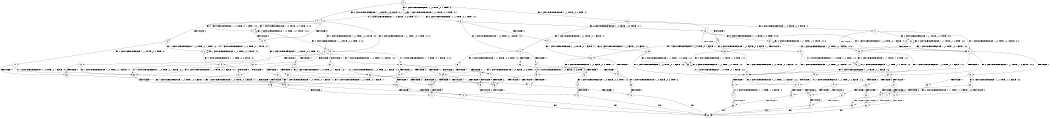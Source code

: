 digraph BCG {
size = "7, 10.5";
center = TRUE;
node [shape = circle];
0 [peripheries = 2];
0 -> 1 [label = "EX !1 !ATOMIC_EXCH_BRANCH (1, +0, TRUE, +0, 1, TRUE) !:0:"];
0 -> 2 [label = "EX !2 !ATOMIC_EXCH_BRANCH (1, +0, FALSE, +0, 3, TRUE) !:0:"];
0 -> 3 [label = "EX !0 !ATOMIC_EXCH_BRANCH (1, +1, TRUE, +0, 2, TRUE) !:0:"];
1 -> 4 [label = "EX !2 !ATOMIC_EXCH_BRANCH (1, +0, FALSE, +0, 3, TRUE) !:0:1:"];
1 -> 5 [label = "EX !0 !ATOMIC_EXCH_BRANCH (1, +1, TRUE, +0, 2, TRUE) !:0:1:"];
1 -> 1 [label = "EX !1 !ATOMIC_EXCH_BRANCH (1, +0, TRUE, +0, 1, TRUE) !:0:1:"];
2 -> 6 [label = "TERMINATE !2"];
2 -> 7 [label = "EX !1 !ATOMIC_EXCH_BRANCH (1, +0, TRUE, +0, 1, TRUE) !:0:2:"];
2 -> 8 [label = "EX !0 !ATOMIC_EXCH_BRANCH (1, +1, TRUE, +0, 2, TRUE) !:0:2:"];
3 -> 9 [label = "TERMINATE !0"];
3 -> 10 [label = "EX !1 !ATOMIC_EXCH_BRANCH (1, +0, TRUE, +0, 1, FALSE) !:0:"];
3 -> 11 [label = "EX !2 !ATOMIC_EXCH_BRANCH (1, +0, FALSE, +0, 3, FALSE) !:0:"];
4 -> 12 [label = "TERMINATE !2"];
4 -> 13 [label = "EX !0 !ATOMIC_EXCH_BRANCH (1, +1, TRUE, +0, 2, TRUE) !:0:1:2:"];
4 -> 7 [label = "EX !1 !ATOMIC_EXCH_BRANCH (1, +0, TRUE, +0, 1, TRUE) !:0:1:2:"];
5 -> 14 [label = "TERMINATE !0"];
5 -> 15 [label = "EX !2 !ATOMIC_EXCH_BRANCH (1, +0, FALSE, +0, 3, FALSE) !:0:1:"];
5 -> 10 [label = "EX !1 !ATOMIC_EXCH_BRANCH (1, +0, TRUE, +0, 1, FALSE) !:0:1:"];
6 -> 16 [label = "EX !1 !ATOMIC_EXCH_BRANCH (1, +0, TRUE, +0, 1, TRUE) !:0:"];
6 -> 17 [label = "EX !0 !ATOMIC_EXCH_BRANCH (1, +1, TRUE, +0, 2, TRUE) !:0:"];
7 -> 12 [label = "TERMINATE !2"];
7 -> 13 [label = "EX !0 !ATOMIC_EXCH_BRANCH (1, +1, TRUE, +0, 2, TRUE) !:0:1:2:"];
7 -> 7 [label = "EX !1 !ATOMIC_EXCH_BRANCH (1, +0, TRUE, +0, 1, TRUE) !:0:1:2:"];
8 -> 18 [label = "TERMINATE !2"];
8 -> 19 [label = "TERMINATE !0"];
8 -> 20 [label = "EX !1 !ATOMIC_EXCH_BRANCH (1, +0, TRUE, +0, 1, FALSE) !:0:2:"];
9 -> 21 [label = "EX !2 !ATOMIC_EXCH_BRANCH (1, +0, FALSE, +0, 3, FALSE) !:1:"];
9 -> 22 [label = "EX !1 !ATOMIC_EXCH_BRANCH (1, +0, TRUE, +0, 1, FALSE) !:1:"];
10 -> 23 [label = "TERMINATE !1"];
10 -> 24 [label = "TERMINATE !0"];
10 -> 25 [label = "EX !2 !ATOMIC_EXCH_BRANCH (1, +0, FALSE, +0, 3, TRUE) !:0:1:"];
11 -> 26 [label = "TERMINATE !0"];
11 -> 27 [label = "EX !1 !ATOMIC_EXCH_BRANCH (1, +0, TRUE, +0, 1, FALSE) !:0:2:"];
11 -> 28 [label = "EX !2 !ATOMIC_EXCH_BRANCH (1, +1, TRUE, +1, 2, TRUE) !:0:2:"];
12 -> 29 [label = "EX !0 !ATOMIC_EXCH_BRANCH (1, +1, TRUE, +0, 2, TRUE) !:0:1:"];
12 -> 16 [label = "EX !1 !ATOMIC_EXCH_BRANCH (1, +0, TRUE, +0, 1, TRUE) !:0:1:"];
13 -> 30 [label = "TERMINATE !2"];
13 -> 31 [label = "TERMINATE !0"];
13 -> 20 [label = "EX !1 !ATOMIC_EXCH_BRANCH (1, +0, TRUE, +0, 1, FALSE) !:0:1:2:"];
14 -> 32 [label = "EX !2 !ATOMIC_EXCH_BRANCH (1, +0, FALSE, +0, 3, FALSE) !:1:"];
14 -> 22 [label = "EX !1 !ATOMIC_EXCH_BRANCH (1, +0, TRUE, +0, 1, FALSE) !:1:"];
15 -> 33 [label = "TERMINATE !0"];
15 -> 34 [label = "EX !2 !ATOMIC_EXCH_BRANCH (1, +1, TRUE, +1, 2, TRUE) !:0:1:2:"];
15 -> 27 [label = "EX !1 !ATOMIC_EXCH_BRANCH (1, +0, TRUE, +0, 1, FALSE) !:0:1:2:"];
16 -> 29 [label = "EX !0 !ATOMIC_EXCH_BRANCH (1, +1, TRUE, +0, 2, TRUE) !:0:1:"];
16 -> 16 [label = "EX !1 !ATOMIC_EXCH_BRANCH (1, +0, TRUE, +0, 1, TRUE) !:0:1:"];
17 -> 35 [label = "TERMINATE !0"];
17 -> 36 [label = "EX !1 !ATOMIC_EXCH_BRANCH (1, +0, TRUE, +0, 1, FALSE) !:0:"];
18 -> 35 [label = "TERMINATE !0"];
18 -> 36 [label = "EX !1 !ATOMIC_EXCH_BRANCH (1, +0, TRUE, +0, 1, FALSE) !:0:"];
19 -> 37 [label = "TERMINATE !2"];
19 -> 38 [label = "EX !1 !ATOMIC_EXCH_BRANCH (1, +0, TRUE, +0, 1, FALSE) !:1:2:"];
20 -> 39 [label = "TERMINATE !1"];
20 -> 40 [label = "TERMINATE !2"];
20 -> 41 [label = "TERMINATE !0"];
21 -> 42 [label = "EX !1 !ATOMIC_EXCH_BRANCH (1, +0, TRUE, +0, 1, FALSE) !:1:2:"];
21 -> 43 [label = "EX !2 !ATOMIC_EXCH_BRANCH (1, +1, TRUE, +1, 2, TRUE) !:1:2:"];
22 -> 44 [label = "TERMINATE !1"];
22 -> 45 [label = "EX !2 !ATOMIC_EXCH_BRANCH (1, +0, FALSE, +0, 3, TRUE) !:1:"];
23 -> 46 [label = "TERMINATE !0"];
23 -> 47 [label = "EX !2 !ATOMIC_EXCH_BRANCH (1, +0, FALSE, +0, 3, TRUE) !:0:"];
24 -> 44 [label = "TERMINATE !1"];
24 -> 45 [label = "EX !2 !ATOMIC_EXCH_BRANCH (1, +0, FALSE, +0, 3, TRUE) !:1:"];
25 -> 39 [label = "TERMINATE !1"];
25 -> 40 [label = "TERMINATE !2"];
25 -> 41 [label = "TERMINATE !0"];
26 -> 42 [label = "EX !1 !ATOMIC_EXCH_BRANCH (1, +0, TRUE, +0, 1, FALSE) !:1:2:"];
26 -> 43 [label = "EX !2 !ATOMIC_EXCH_BRANCH (1, +1, TRUE, +1, 2, TRUE) !:1:2:"];
27 -> 48 [label = "TERMINATE !1"];
27 -> 49 [label = "TERMINATE !0"];
27 -> 50 [label = "EX !2 !ATOMIC_EXCH_BRANCH (1, +1, TRUE, +1, 2, FALSE) !:0:1:2:"];
28 -> 26 [label = "TERMINATE !0"];
28 -> 27 [label = "EX !1 !ATOMIC_EXCH_BRANCH (1, +0, TRUE, +0, 1, FALSE) !:0:2:"];
28 -> 28 [label = "EX !2 !ATOMIC_EXCH_BRANCH (1, +1, TRUE, +1, 2, TRUE) !:0:2:"];
29 -> 51 [label = "TERMINATE !0"];
29 -> 36 [label = "EX !1 !ATOMIC_EXCH_BRANCH (1, +0, TRUE, +0, 1, FALSE) !:0:1:"];
30 -> 51 [label = "TERMINATE !0"];
30 -> 36 [label = "EX !1 !ATOMIC_EXCH_BRANCH (1, +0, TRUE, +0, 1, FALSE) !:0:1:"];
31 -> 52 [label = "TERMINATE !2"];
31 -> 38 [label = "EX !1 !ATOMIC_EXCH_BRANCH (1, +0, TRUE, +0, 1, FALSE) !:1:2:"];
32 -> 53 [label = "EX !2 !ATOMIC_EXCH_BRANCH (1, +1, TRUE, +1, 2, TRUE) !:1:2:"];
32 -> 42 [label = "EX !1 !ATOMIC_EXCH_BRANCH (1, +0, TRUE, +0, 1, FALSE) !:1:2:"];
33 -> 53 [label = "EX !2 !ATOMIC_EXCH_BRANCH (1, +1, TRUE, +1, 2, TRUE) !:1:2:"];
33 -> 42 [label = "EX !1 !ATOMIC_EXCH_BRANCH (1, +0, TRUE, +0, 1, FALSE) !:1:2:"];
34 -> 33 [label = "TERMINATE !0"];
34 -> 34 [label = "EX !2 !ATOMIC_EXCH_BRANCH (1, +1, TRUE, +1, 2, TRUE) !:0:1:2:"];
34 -> 27 [label = "EX !1 !ATOMIC_EXCH_BRANCH (1, +0, TRUE, +0, 1, FALSE) !:0:1:2:"];
35 -> 54 [label = "EX !1 !ATOMIC_EXCH_BRANCH (1, +0, TRUE, +0, 1, FALSE) !:1:"];
36 -> 55 [label = "TERMINATE !1"];
36 -> 56 [label = "TERMINATE !0"];
37 -> 54 [label = "EX !1 !ATOMIC_EXCH_BRANCH (1, +0, TRUE, +0, 1, FALSE) !:1:"];
38 -> 57 [label = "TERMINATE !1"];
38 -> 58 [label = "TERMINATE !2"];
39 -> 59 [label = "TERMINATE !2"];
39 -> 60 [label = "TERMINATE !0"];
40 -> 55 [label = "TERMINATE !1"];
40 -> 56 [label = "TERMINATE !0"];
41 -> 57 [label = "TERMINATE !1"];
41 -> 58 [label = "TERMINATE !2"];
42 -> 61 [label = "TERMINATE !1"];
42 -> 62 [label = "EX !2 !ATOMIC_EXCH_BRANCH (1, +1, TRUE, +1, 2, FALSE) !:1:2:"];
43 -> 42 [label = "EX !1 !ATOMIC_EXCH_BRANCH (1, +0, TRUE, +0, 1, FALSE) !:1:2:"];
43 -> 43 [label = "EX !2 !ATOMIC_EXCH_BRANCH (1, +1, TRUE, +1, 2, TRUE) !:1:2:"];
44 -> 63 [label = "EX !2 !ATOMIC_EXCH_BRANCH (1, +0, FALSE, +0, 3, TRUE) !:2:"];
45 -> 57 [label = "TERMINATE !1"];
45 -> 58 [label = "TERMINATE !2"];
46 -> 64 [label = "EX !2 !ATOMIC_EXCH_BRANCH (1, +0, FALSE, +0, 3, TRUE) !:1:2:"];
47 -> 59 [label = "TERMINATE !2"];
47 -> 60 [label = "TERMINATE !0"];
48 -> 65 [label = "TERMINATE !0"];
48 -> 66 [label = "EX !2 !ATOMIC_EXCH_BRANCH (1, +1, TRUE, +1, 2, FALSE) !:0:2:"];
49 -> 61 [label = "TERMINATE !1"];
49 -> 62 [label = "EX !2 !ATOMIC_EXCH_BRANCH (1, +1, TRUE, +1, 2, FALSE) !:1:2:"];
50 -> 67 [label = "TERMINATE !1"];
50 -> 68 [label = "TERMINATE !2"];
50 -> 69 [label = "TERMINATE !0"];
51 -> 54 [label = "EX !1 !ATOMIC_EXCH_BRANCH (1, +0, TRUE, +0, 1, FALSE) !:1:"];
52 -> 54 [label = "EX !1 !ATOMIC_EXCH_BRANCH (1, +0, TRUE, +0, 1, FALSE) !:1:"];
53 -> 53 [label = "EX !2 !ATOMIC_EXCH_BRANCH (1, +1, TRUE, +1, 2, TRUE) !:1:2:"];
53 -> 42 [label = "EX !1 !ATOMIC_EXCH_BRANCH (1, +0, TRUE, +0, 1, FALSE) !:1:2:"];
54 -> 70 [label = "TERMINATE !1"];
55 -> 71 [label = "TERMINATE !0"];
56 -> 70 [label = "TERMINATE !1"];
57 -> 72 [label = "TERMINATE !2"];
58 -> 70 [label = "TERMINATE !1"];
59 -> 71 [label = "TERMINATE !0"];
60 -> 73 [label = "TERMINATE !2"];
61 -> 74 [label = "EX !2 !ATOMIC_EXCH_BRANCH (1, +1, TRUE, +1, 2, FALSE) !:2:"];
62 -> 75 [label = "TERMINATE !1"];
62 -> 76 [label = "TERMINATE !2"];
63 -> 72 [label = "TERMINATE !2"];
64 -> 73 [label = "TERMINATE !2"];
65 -> 77 [label = "EX !2 !ATOMIC_EXCH_BRANCH (1, +1, TRUE, +1, 2, FALSE) !:1:2:"];
66 -> 78 [label = "TERMINATE !2"];
66 -> 79 [label = "TERMINATE !0"];
67 -> 78 [label = "TERMINATE !2"];
67 -> 79 [label = "TERMINATE !0"];
68 -> 80 [label = "TERMINATE !1"];
68 -> 81 [label = "TERMINATE !0"];
69 -> 75 [label = "TERMINATE !1"];
69 -> 76 [label = "TERMINATE !2"];
70 -> 82 [label = "exit"];
71 -> 82 [label = "exit"];
72 -> 82 [label = "exit"];
73 -> 82 [label = "exit"];
74 -> 83 [label = "TERMINATE !2"];
75 -> 83 [label = "TERMINATE !2"];
76 -> 84 [label = "TERMINATE !1"];
77 -> 85 [label = "TERMINATE !2"];
78 -> 86 [label = "TERMINATE !0"];
79 -> 85 [label = "TERMINATE !2"];
80 -> 86 [label = "TERMINATE !0"];
81 -> 84 [label = "TERMINATE !1"];
83 -> 82 [label = "exit"];
84 -> 82 [label = "exit"];
85 -> 82 [label = "exit"];
86 -> 82 [label = "exit"];
}
